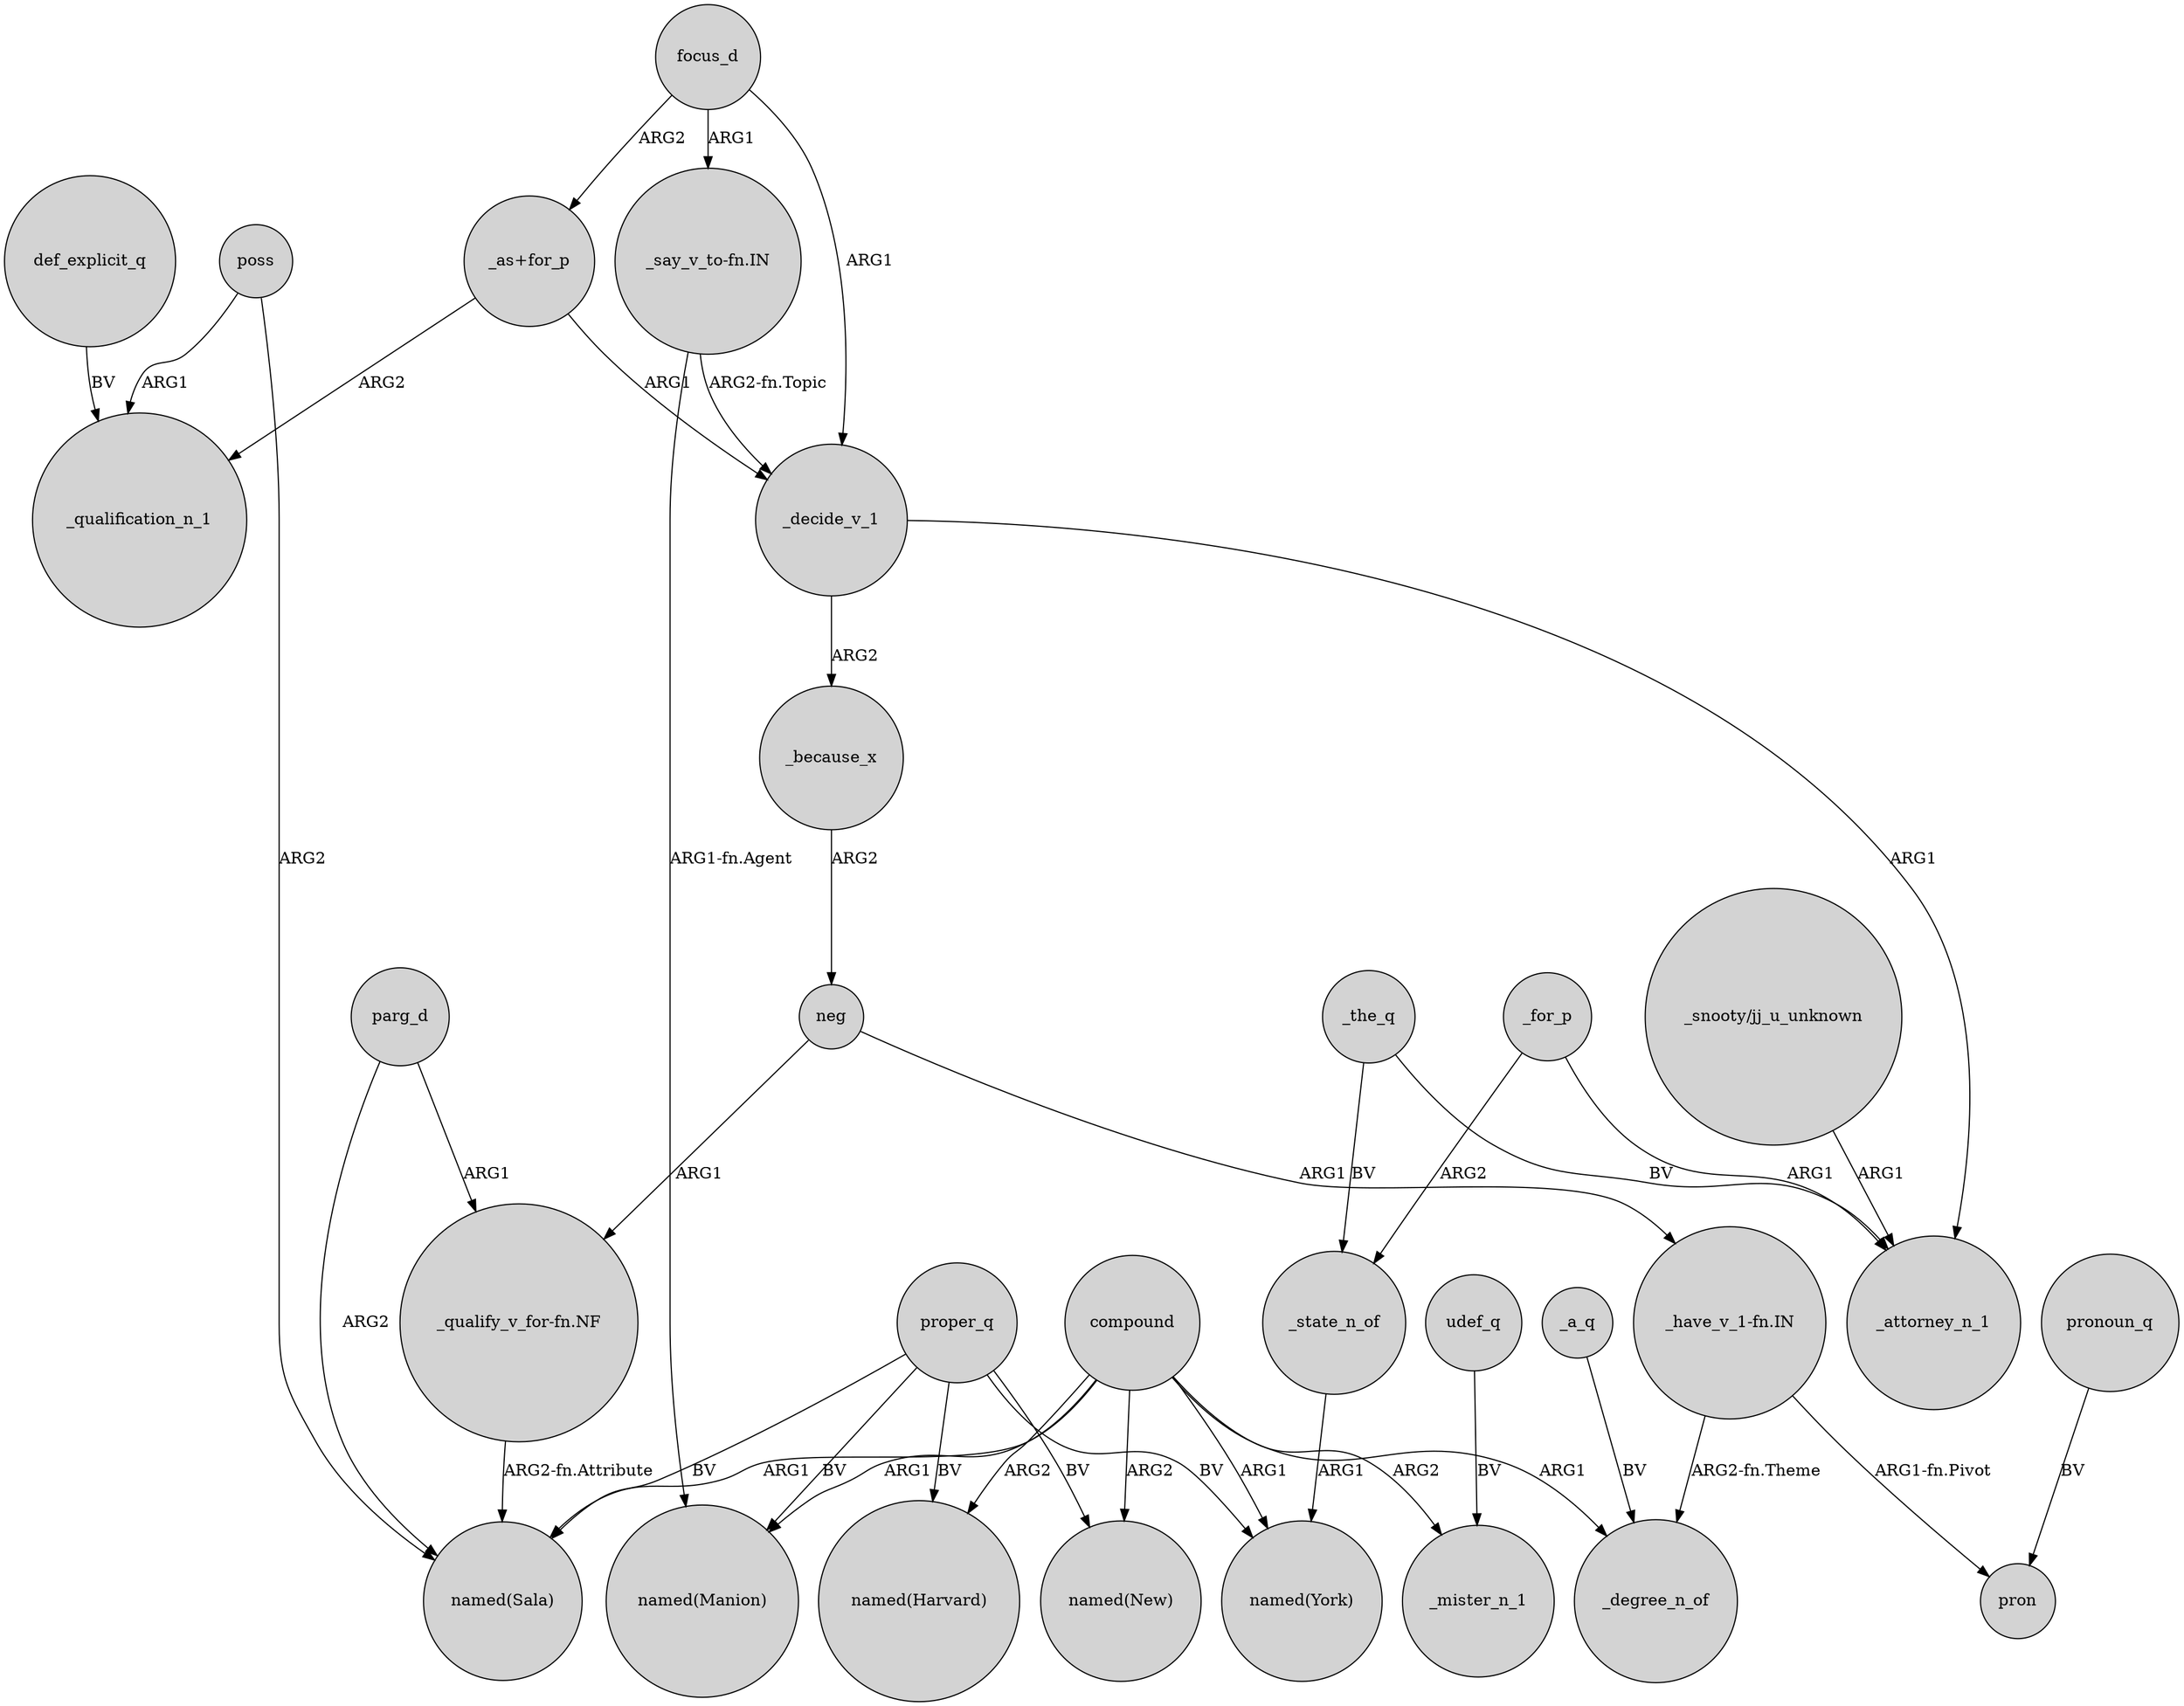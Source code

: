digraph {
	node [shape=circle style=filled]
	poss -> _qualification_n_1 [label=ARG1]
	_decide_v_1 -> _because_x [label=ARG2]
	compound -> "named(New)" [label=ARG2]
	neg -> "_have_v_1-fn.IN" [label=ARG1]
	compound -> "named(Harvard)" [label=ARG2]
	proper_q -> "named(New)" [label=BV]
	focus_d -> _decide_v_1 [label=ARG1]
	compound -> _mister_n_1 [label=ARG2]
	poss -> "named(Sala)" [label=ARG2]
	udef_q -> _mister_n_1 [label=BV]
	parg_d -> "_qualify_v_for-fn.NF" [label=ARG1]
	_a_q -> _degree_n_of [label=BV]
	compound -> _degree_n_of [label=ARG1]
	_the_q -> _state_n_of [label=BV]
	"_have_v_1-fn.IN" -> pron [label="ARG1-fn.Pivot"]
	proper_q -> "named(Harvard)" [label=BV]
	_because_x -> neg [label=ARG2]
	compound -> "named(Manion)" [label=ARG1]
	pronoun_q -> pron [label=BV]
	proper_q -> "named(Manion)" [label=BV]
	compound -> "named(Sala)" [label=ARG1]
	_decide_v_1 -> _attorney_n_1 [label=ARG1]
	compound -> "named(York)" [label=ARG1]
	focus_d -> "_as+for_p" [label=ARG2]
	neg -> "_qualify_v_for-fn.NF" [label=ARG1]
	parg_d -> "named(Sala)" [label=ARG2]
	"_have_v_1-fn.IN" -> _degree_n_of [label="ARG2-fn.Theme"]
	"_as+for_p" -> _qualification_n_1 [label=ARG2]
	"_qualify_v_for-fn.NF" -> "named(Sala)" [label="ARG2-fn.Attribute"]
	_for_p -> _state_n_of [label=ARG2]
	proper_q -> "named(Sala)" [label=BV]
	def_explicit_q -> _qualification_n_1 [label=BV]
	"_snooty/jj_u_unknown" -> _attorney_n_1 [label=ARG1]
	"_as+for_p" -> _decide_v_1 [label=ARG1]
	_state_n_of -> "named(York)" [label=ARG1]
	"_say_v_to-fn.IN" -> "named(Manion)" [label="ARG1-fn.Agent"]
	_for_p -> _attorney_n_1 [label=ARG1]
	proper_q -> "named(York)" [label=BV]
	"_say_v_to-fn.IN" -> _decide_v_1 [label="ARG2-fn.Topic"]
	focus_d -> "_say_v_to-fn.IN" [label=ARG1]
	_the_q -> _attorney_n_1 [label=BV]
}

